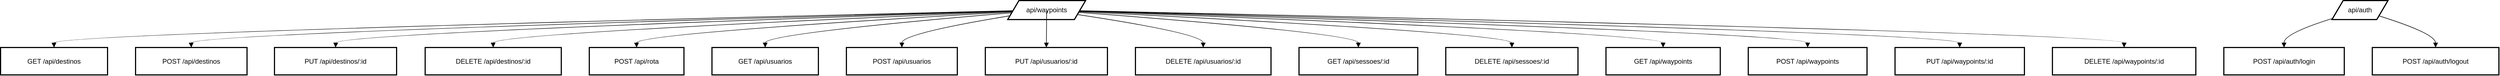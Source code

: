 <mxfile version="24.7.14">
  <diagram name="Page-1" id="Sf3IW4c9aaSSAB_oCXGL">
    <mxGraphModel grid="1" page="1" gridSize="10" guides="1" tooltips="1" connect="1" arrows="1" fold="1" pageScale="1" pageWidth="850" pageHeight="1100" math="0" shadow="0">
      <root>
        <mxCell id="0" />
        <mxCell id="1" parent="0" />
        <mxCell id="3H27bb1HigrUH2XvoBVm-1" value="api/waypoints" style="shape=parallelogram;perimeter=parallelogramPerimeter;fixedSize=1;strokeWidth=2;whiteSpace=wrap;" vertex="1" parent="1">
          <mxGeometry x="1818" y="20" width="139" height="34" as="geometry" />
        </mxCell>
        <mxCell id="3H27bb1HigrUH2XvoBVm-2" value="GET /api/destinos" style="whiteSpace=wrap;strokeWidth=2;" vertex="1" parent="1">
          <mxGeometry x="20" y="104" width="191" height="49" as="geometry" />
        </mxCell>
        <mxCell id="3H27bb1HigrUH2XvoBVm-3" value="POST /api/destinos" style="whiteSpace=wrap;strokeWidth=2;" vertex="1" parent="1">
          <mxGeometry x="261" y="104" width="199" height="49" as="geometry" />
        </mxCell>
        <mxCell id="3H27bb1HigrUH2XvoBVm-4" value="PUT /api/destinos/:id" style="whiteSpace=wrap;strokeWidth=2;" vertex="1" parent="1">
          <mxGeometry x="509" y="104" width="218" height="49" as="geometry" />
        </mxCell>
        <mxCell id="3H27bb1HigrUH2XvoBVm-5" value="DELETE /api/destinos/:id" style="whiteSpace=wrap;strokeWidth=2;" vertex="1" parent="1">
          <mxGeometry x="778" y="104" width="243" height="49" as="geometry" />
        </mxCell>
        <mxCell id="3H27bb1HigrUH2XvoBVm-6" value="POST /api/rota" style="whiteSpace=wrap;strokeWidth=2;" vertex="1" parent="1">
          <mxGeometry x="1071" y="104" width="169" height="49" as="geometry" />
        </mxCell>
        <mxCell id="3H27bb1HigrUH2XvoBVm-7" value="api/auth" style="shape=parallelogram;perimeter=parallelogramPerimeter;fixedSize=1;strokeWidth=2;whiteSpace=wrap;" vertex="1" parent="1">
          <mxGeometry x="4182" y="20" width="100" height="34" as="geometry" />
        </mxCell>
        <mxCell id="3H27bb1HigrUH2XvoBVm-8" value="POST /api/auth/login" style="whiteSpace=wrap;strokeWidth=2;" vertex="1" parent="1">
          <mxGeometry x="3989" y="104" width="215" height="49" as="geometry" />
        </mxCell>
        <mxCell id="3H27bb1HigrUH2XvoBVm-9" value="POST /api/auth/logout" style="whiteSpace=wrap;strokeWidth=2;" vertex="1" parent="1">
          <mxGeometry x="4254" y="104" width="226" height="49" as="geometry" />
        </mxCell>
        <mxCell id="3H27bb1HigrUH2XvoBVm-10" value="GET /api/usuarios" style="whiteSpace=wrap;strokeWidth=2;" vertex="1" parent="1">
          <mxGeometry x="1290" y="104" width="190" height="49" as="geometry" />
        </mxCell>
        <mxCell id="3H27bb1HigrUH2XvoBVm-11" value="POST /api/usuarios" style="whiteSpace=wrap;strokeWidth=2;" vertex="1" parent="1">
          <mxGeometry x="1530" y="104" width="198" height="49" as="geometry" />
        </mxCell>
        <mxCell id="3H27bb1HigrUH2XvoBVm-12" value="PUT /api/usuarios/:id" style="whiteSpace=wrap;strokeWidth=2;" vertex="1" parent="1">
          <mxGeometry x="1778" y="104" width="218" height="49" as="geometry" />
        </mxCell>
        <mxCell id="3H27bb1HigrUH2XvoBVm-13" value="DELETE /api/usuarios/:id" style="whiteSpace=wrap;strokeWidth=2;" vertex="1" parent="1">
          <mxGeometry x="2046" y="104" width="242" height="49" as="geometry" />
        </mxCell>
        <mxCell id="3H27bb1HigrUH2XvoBVm-14" value="GET /api/sessoes/:id" style="whiteSpace=wrap;strokeWidth=2;" vertex="1" parent="1">
          <mxGeometry x="2338" y="104" width="212" height="49" as="geometry" />
        </mxCell>
        <mxCell id="3H27bb1HigrUH2XvoBVm-15" value="DELETE /api/sessoes/:id" style="whiteSpace=wrap;strokeWidth=2;" vertex="1" parent="1">
          <mxGeometry x="2600" y="104" width="236" height="49" as="geometry" />
        </mxCell>
        <mxCell id="3H27bb1HigrUH2XvoBVm-16" value="GET /api/waypoints" style="whiteSpace=wrap;strokeWidth=2;" vertex="1" parent="1">
          <mxGeometry x="2886" y="104" width="204" height="49" as="geometry" />
        </mxCell>
        <mxCell id="3H27bb1HigrUH2XvoBVm-17" value="POST /api/waypoints" style="whiteSpace=wrap;strokeWidth=2;" vertex="1" parent="1">
          <mxGeometry x="3140" y="104" width="212" height="49" as="geometry" />
        </mxCell>
        <mxCell id="3H27bb1HigrUH2XvoBVm-18" value="PUT /api/waypoints/:id" style="whiteSpace=wrap;strokeWidth=2;" vertex="1" parent="1">
          <mxGeometry x="3402" y="104" width="231" height="49" as="geometry" />
        </mxCell>
        <mxCell id="3H27bb1HigrUH2XvoBVm-19" value="DELETE /api/waypoints/:id" style="whiteSpace=wrap;strokeWidth=2;" vertex="1" parent="1">
          <mxGeometry x="3683" y="104" width="256" height="49" as="geometry" />
        </mxCell>
        <mxCell id="3H27bb1HigrUH2XvoBVm-20" value="" style="curved=1;startArrow=none;endArrow=block;exitX=0;exitY=0.54;entryX=0.5;entryY=-0.01;rounded=0;" edge="1" parent="1" source="3H27bb1HigrUH2XvoBVm-1" target="3H27bb1HigrUH2XvoBVm-2">
          <mxGeometry relative="1" as="geometry">
            <Array as="points">
              <mxPoint x="115" y="79" />
            </Array>
          </mxGeometry>
        </mxCell>
        <mxCell id="3H27bb1HigrUH2XvoBVm-21" value="" style="curved=1;startArrow=none;endArrow=block;exitX=0;exitY=0.55;entryX=0.5;entryY=-0.01;rounded=0;" edge="1" parent="1" source="3H27bb1HigrUH2XvoBVm-1" target="3H27bb1HigrUH2XvoBVm-3">
          <mxGeometry relative="1" as="geometry">
            <Array as="points">
              <mxPoint x="360" y="79" />
            </Array>
          </mxGeometry>
        </mxCell>
        <mxCell id="3H27bb1HigrUH2XvoBVm-22" value="" style="curved=1;startArrow=none;endArrow=block;exitX=0;exitY=0.56;entryX=0.5;entryY=-0.01;rounded=0;" edge="1" parent="1" source="3H27bb1HigrUH2XvoBVm-1" target="3H27bb1HigrUH2XvoBVm-4">
          <mxGeometry relative="1" as="geometry">
            <Array as="points">
              <mxPoint x="619" y="79" />
            </Array>
          </mxGeometry>
        </mxCell>
        <mxCell id="3H27bb1HigrUH2XvoBVm-23" value="" style="curved=1;startArrow=none;endArrow=block;exitX=0;exitY=0.58;entryX=0.5;entryY=-0.01;rounded=0;" edge="1" parent="1" source="3H27bb1HigrUH2XvoBVm-1" target="3H27bb1HigrUH2XvoBVm-5">
          <mxGeometry relative="1" as="geometry">
            <Array as="points">
              <mxPoint x="899" y="79" />
            </Array>
          </mxGeometry>
        </mxCell>
        <mxCell id="3H27bb1HigrUH2XvoBVm-24" value="" style="curved=1;startArrow=none;endArrow=block;exitX=0;exitY=0.61;entryX=0.5;entryY=-0.01;rounded=0;" edge="1" parent="1" source="3H27bb1HigrUH2XvoBVm-1" target="3H27bb1HigrUH2XvoBVm-6">
          <mxGeometry relative="1" as="geometry">
            <Array as="points">
              <mxPoint x="1155" y="79" />
            </Array>
          </mxGeometry>
        </mxCell>
        <mxCell id="3H27bb1HigrUH2XvoBVm-25" value="" style="curved=1;startArrow=none;endArrow=block;exitX=0;exitY=0.95;entryX=0.5;entryY=-0.01;rounded=0;" edge="1" parent="1" source="3H27bb1HigrUH2XvoBVm-7" target="3H27bb1HigrUH2XvoBVm-8">
          <mxGeometry relative="1" as="geometry">
            <Array as="points">
              <mxPoint x="4096" y="79" />
            </Array>
          </mxGeometry>
        </mxCell>
        <mxCell id="3H27bb1HigrUH2XvoBVm-26" value="" style="curved=1;startArrow=none;endArrow=block;exitX=1;exitY=0.95;entryX=0.5;entryY=-0.01;rounded=0;" edge="1" parent="1" source="3H27bb1HigrUH2XvoBVm-7" target="3H27bb1HigrUH2XvoBVm-9">
          <mxGeometry relative="1" as="geometry">
            <Array as="points">
              <mxPoint x="4367" y="79" />
            </Array>
          </mxGeometry>
        </mxCell>
        <mxCell id="3H27bb1HigrUH2XvoBVm-27" value="" style="curved=1;startArrow=none;endArrow=block;exitX=0;exitY=0.66;entryX=0.5;entryY=-0.01;rounded=0;" edge="1" parent="1" source="3H27bb1HigrUH2XvoBVm-1" target="3H27bb1HigrUH2XvoBVm-10">
          <mxGeometry relative="1" as="geometry">
            <Array as="points">
              <mxPoint x="1385" y="79" />
            </Array>
          </mxGeometry>
        </mxCell>
        <mxCell id="3H27bb1HigrUH2XvoBVm-28" value="" style="curved=1;startArrow=none;endArrow=block;exitX=0;exitY=0.82;entryX=0.5;entryY=-0.01;rounded=0;" edge="1" parent="1" source="3H27bb1HigrUH2XvoBVm-1" target="3H27bb1HigrUH2XvoBVm-11">
          <mxGeometry relative="1" as="geometry">
            <Array as="points">
              <mxPoint x="1629" y="79" />
            </Array>
          </mxGeometry>
        </mxCell>
        <mxCell id="3H27bb1HigrUH2XvoBVm-29" value="" style="curved=1;startArrow=none;endArrow=block;exitX=0.5;exitY=0.99;entryX=0.5;entryY=-0.01;rounded=0;" edge="1" parent="1" source="3H27bb1HigrUH2XvoBVm-1" target="3H27bb1HigrUH2XvoBVm-12">
          <mxGeometry relative="1" as="geometry">
            <Array as="points" />
          </mxGeometry>
        </mxCell>
        <mxCell id="3H27bb1HigrUH2XvoBVm-30" value="" style="curved=1;startArrow=none;endArrow=block;exitX=1;exitY=0.8;entryX=0.5;entryY=-0.01;rounded=0;" edge="1" parent="1" source="3H27bb1HigrUH2XvoBVm-1" target="3H27bb1HigrUH2XvoBVm-13">
          <mxGeometry relative="1" as="geometry">
            <Array as="points">
              <mxPoint x="2167" y="79" />
            </Array>
          </mxGeometry>
        </mxCell>
        <mxCell id="3H27bb1HigrUH2XvoBVm-31" value="" style="curved=1;startArrow=none;endArrow=block;exitX=1;exitY=0.65;entryX=0.5;entryY=-0.01;rounded=0;" edge="1" parent="1" source="3H27bb1HigrUH2XvoBVm-1" target="3H27bb1HigrUH2XvoBVm-14">
          <mxGeometry relative="1" as="geometry">
            <Array as="points">
              <mxPoint x="2444" y="79" />
            </Array>
          </mxGeometry>
        </mxCell>
        <mxCell id="3H27bb1HigrUH2XvoBVm-32" value="" style="curved=1;startArrow=none;endArrow=block;exitX=1;exitY=0.6;entryX=0.5;entryY=-0.01;rounded=0;" edge="1" parent="1" source="3H27bb1HigrUH2XvoBVm-1" target="3H27bb1HigrUH2XvoBVm-15">
          <mxGeometry relative="1" as="geometry">
            <Array as="points">
              <mxPoint x="2718" y="79" />
            </Array>
          </mxGeometry>
        </mxCell>
        <mxCell id="3H27bb1HigrUH2XvoBVm-33" value="" style="curved=1;startArrow=none;endArrow=block;exitX=1;exitY=0.57;entryX=0.5;entryY=-0.01;rounded=0;" edge="1" parent="1" source="3H27bb1HigrUH2XvoBVm-1" target="3H27bb1HigrUH2XvoBVm-16">
          <mxGeometry relative="1" as="geometry">
            <Array as="points">
              <mxPoint x="2988" y="79" />
            </Array>
          </mxGeometry>
        </mxCell>
        <mxCell id="3H27bb1HigrUH2XvoBVm-34" value="" style="curved=1;startArrow=none;endArrow=block;exitX=1;exitY=0.56;entryX=0.5;entryY=-0.01;rounded=0;" edge="1" parent="1" source="3H27bb1HigrUH2XvoBVm-1" target="3H27bb1HigrUH2XvoBVm-17">
          <mxGeometry relative="1" as="geometry">
            <Array as="points">
              <mxPoint x="3246" y="79" />
            </Array>
          </mxGeometry>
        </mxCell>
        <mxCell id="3H27bb1HigrUH2XvoBVm-35" value="" style="curved=1;startArrow=none;endArrow=block;exitX=1;exitY=0.55;entryX=0.5;entryY=-0.01;rounded=0;" edge="1" parent="1" source="3H27bb1HigrUH2XvoBVm-1" target="3H27bb1HigrUH2XvoBVm-18">
          <mxGeometry relative="1" as="geometry">
            <Array as="points">
              <mxPoint x="3517" y="79" />
            </Array>
          </mxGeometry>
        </mxCell>
        <mxCell id="3H27bb1HigrUH2XvoBVm-36" value="" style="curved=1;startArrow=none;endArrow=block;exitX=1;exitY=0.54;entryX=0.5;entryY=-0.01;rounded=0;" edge="1" parent="1" source="3H27bb1HigrUH2XvoBVm-1" target="3H27bb1HigrUH2XvoBVm-19">
          <mxGeometry relative="1" as="geometry">
            <Array as="points">
              <mxPoint x="3811" y="79" />
            </Array>
          </mxGeometry>
        </mxCell>
      </root>
    </mxGraphModel>
  </diagram>
</mxfile>
